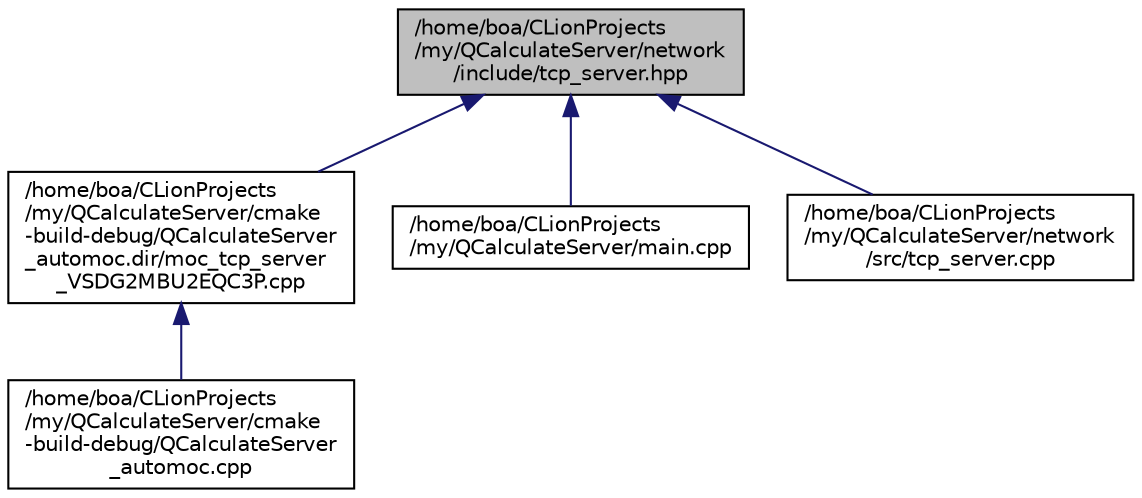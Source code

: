 digraph "/home/boa/CLionProjects/my/QCalculateServer/network/include/tcp_server.hpp"
{
 // INTERACTIVE_SVG=YES
  bgcolor="transparent";
  edge [fontname="Helvetica",fontsize="10",labelfontname="Helvetica",labelfontsize="10"];
  node [fontname="Helvetica",fontsize="10",shape=record];
  Node1 [label="/home/boa/CLionProjects\l/my/QCalculateServer/network\l/include/tcp_server.hpp",height=0.2,width=0.4,color="black", fillcolor="grey75", style="filled", fontcolor="black"];
  Node1 -> Node2 [dir="back",color="midnightblue",fontsize="10",style="solid",fontname="Helvetica"];
  Node2 [label="/home/boa/CLionProjects\l/my/QCalculateServer/cmake\l-build-debug/QCalculateServer\l_automoc.dir/moc_tcp_server\l_VSDG2MBU2EQC3P.cpp",height=0.2,width=0.4,color="black",URL="$moc__tcp__server___v_s_d_g2_m_b_u2_e_q_c3_p_8cpp.html"];
  Node2 -> Node3 [dir="back",color="midnightblue",fontsize="10",style="solid",fontname="Helvetica"];
  Node3 [label="/home/boa/CLionProjects\l/my/QCalculateServer/cmake\l-build-debug/QCalculateServer\l_automoc.cpp",height=0.2,width=0.4,color="black",URL="$_q_calculate_server__automoc_8cpp.html"];
  Node1 -> Node4 [dir="back",color="midnightblue",fontsize="10",style="solid",fontname="Helvetica"];
  Node4 [label="/home/boa/CLionProjects\l/my/QCalculateServer/main.cpp",height=0.2,width=0.4,color="black",URL="$main_8cpp.html"];
  Node1 -> Node5 [dir="back",color="midnightblue",fontsize="10",style="solid",fontname="Helvetica"];
  Node5 [label="/home/boa/CLionProjects\l/my/QCalculateServer/network\l/src/tcp_server.cpp",height=0.2,width=0.4,color="black",URL="$tcp__server_8cpp.html"];
}
